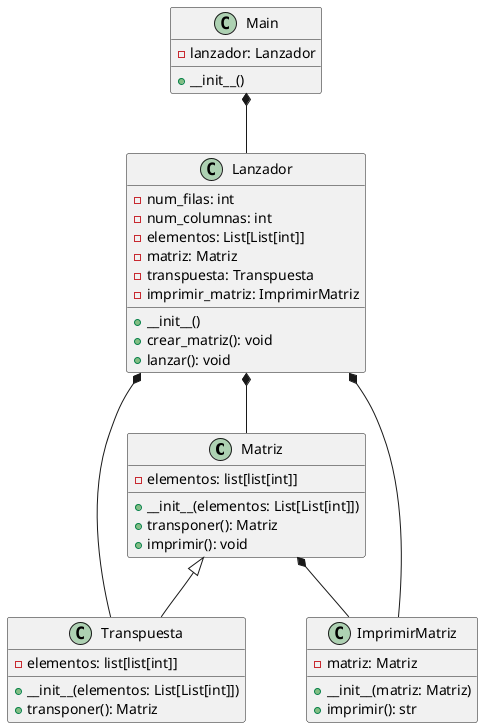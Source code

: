 @startuml

class Matriz {
  - elementos: list[list[int]]
  + __init__(elementos: List[List[int]])
  + transponer(): Matriz
  + imprimir(): void
}

class Transpuesta {
  - elementos: list[list[int]]
  + __init__(elementos: List[List[int]])
  + transponer(): Matriz
}

class ImprimirMatriz {
  - matriz: Matriz
  + __init__(matriz: Matriz)
  + imprimir(): str
}

class Lanzador {
  - num_filas: int
  - num_columnas: int
  - elementos: List[List[int]]
  - matriz: Matriz
  - transpuesta: Transpuesta
  - imprimir_matriz: ImprimirMatriz
  + __init__()
  + crear_matriz(): void
  + lanzar(): void
}

class Main {
  - lanzador: Lanzador
  + __init__()
}

Matriz <|-- Transpuesta
Matriz *-- ImprimirMatriz
Lanzador *-- Matriz
Lanzador *-- Transpuesta
Lanzador *-- ImprimirMatriz
Main *-- Lanzador

@enduml
